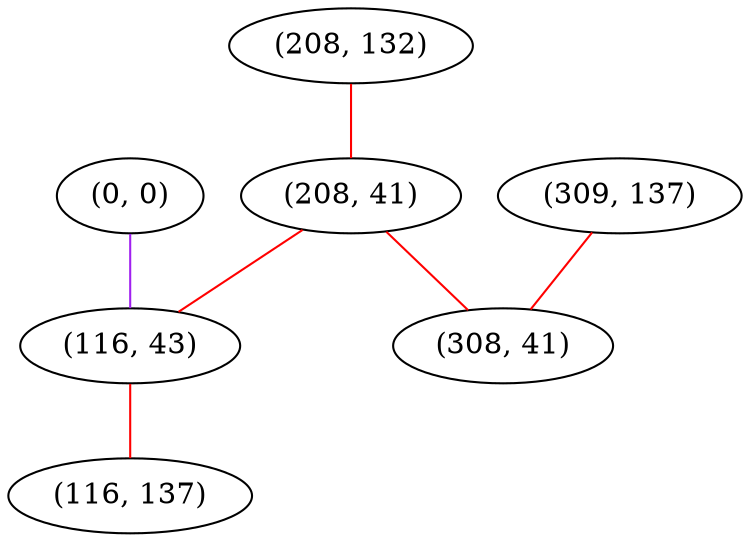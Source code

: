 graph "" {
"(0, 0)";
"(208, 132)";
"(208, 41)";
"(116, 43)";
"(309, 137)";
"(308, 41)";
"(116, 137)";
"(0, 0)" -- "(116, 43)"  [color=purple, key=0, weight=4];
"(208, 132)" -- "(208, 41)"  [color=red, key=0, weight=1];
"(208, 41)" -- "(308, 41)"  [color=red, key=0, weight=1];
"(208, 41)" -- "(116, 43)"  [color=red, key=0, weight=1];
"(116, 43)" -- "(116, 137)"  [color=red, key=0, weight=1];
"(309, 137)" -- "(308, 41)"  [color=red, key=0, weight=1];
}
